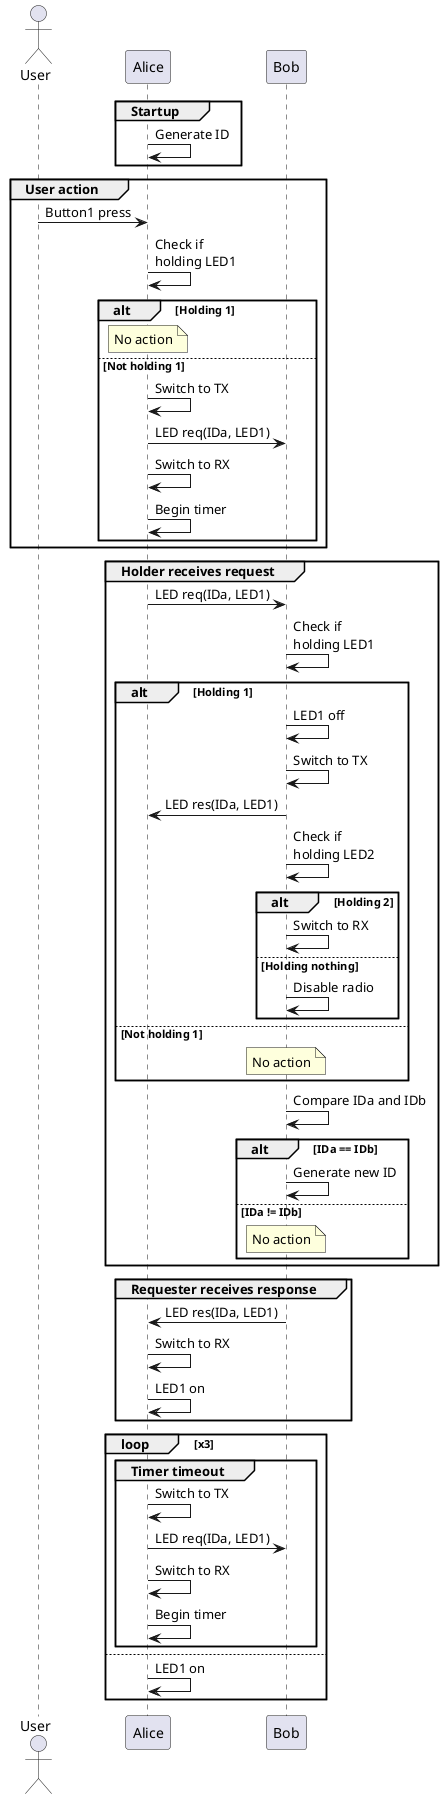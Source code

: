 @startuml sequence-diagram

actor User
participant Alice as a
participant Bob as b

group Startup
    a -> a: Generate ID
end

group User action
    User -> a: Button1 press
    a -> a: Check if\nholding LED1

    alt Holding 1
        note over a: No action
    else Not holding 1
        a -> a: Switch to TX
        a -> b: LED req(IDa, LED1)
        a -> a: Switch to RX
        a -> a: Begin timer
    end

end

group Holder receives request
    a -> b: LED req(IDa, LED1)
    b -> b: Check if\nholding LED1

    alt Holding 1
        b -> b: LED1 off
        b -> b: Switch to TX
        b -> a: LED res(IDa, LED1)
        b -> b: Check if\nholding LED2

        alt Holding 2
            b -> b: Switch to RX
        else Holding nothing
            b -> b: Disable radio
        end

    else Not holding 1
        note over b: No action
    end

    b -> b: Compare IDa and IDb

    alt IDa == IDb
        b -> b: Generate new ID
    else IDa != IDb
        note over b: No action
    end

end

group Requester receives response
    b -> a: LED res(IDa, LED1)
    a -> a: Switch to RX
    a -> a: LED1 on
end

loop x3

    group Timer timeout
        a -> a: Switch to TX
        a -> b: LED req(IDa, LED1)
        a -> a: Switch to RX
        a -> a: Begin timer
    end

else
    a -> a: LED1 on
end

@enduml
